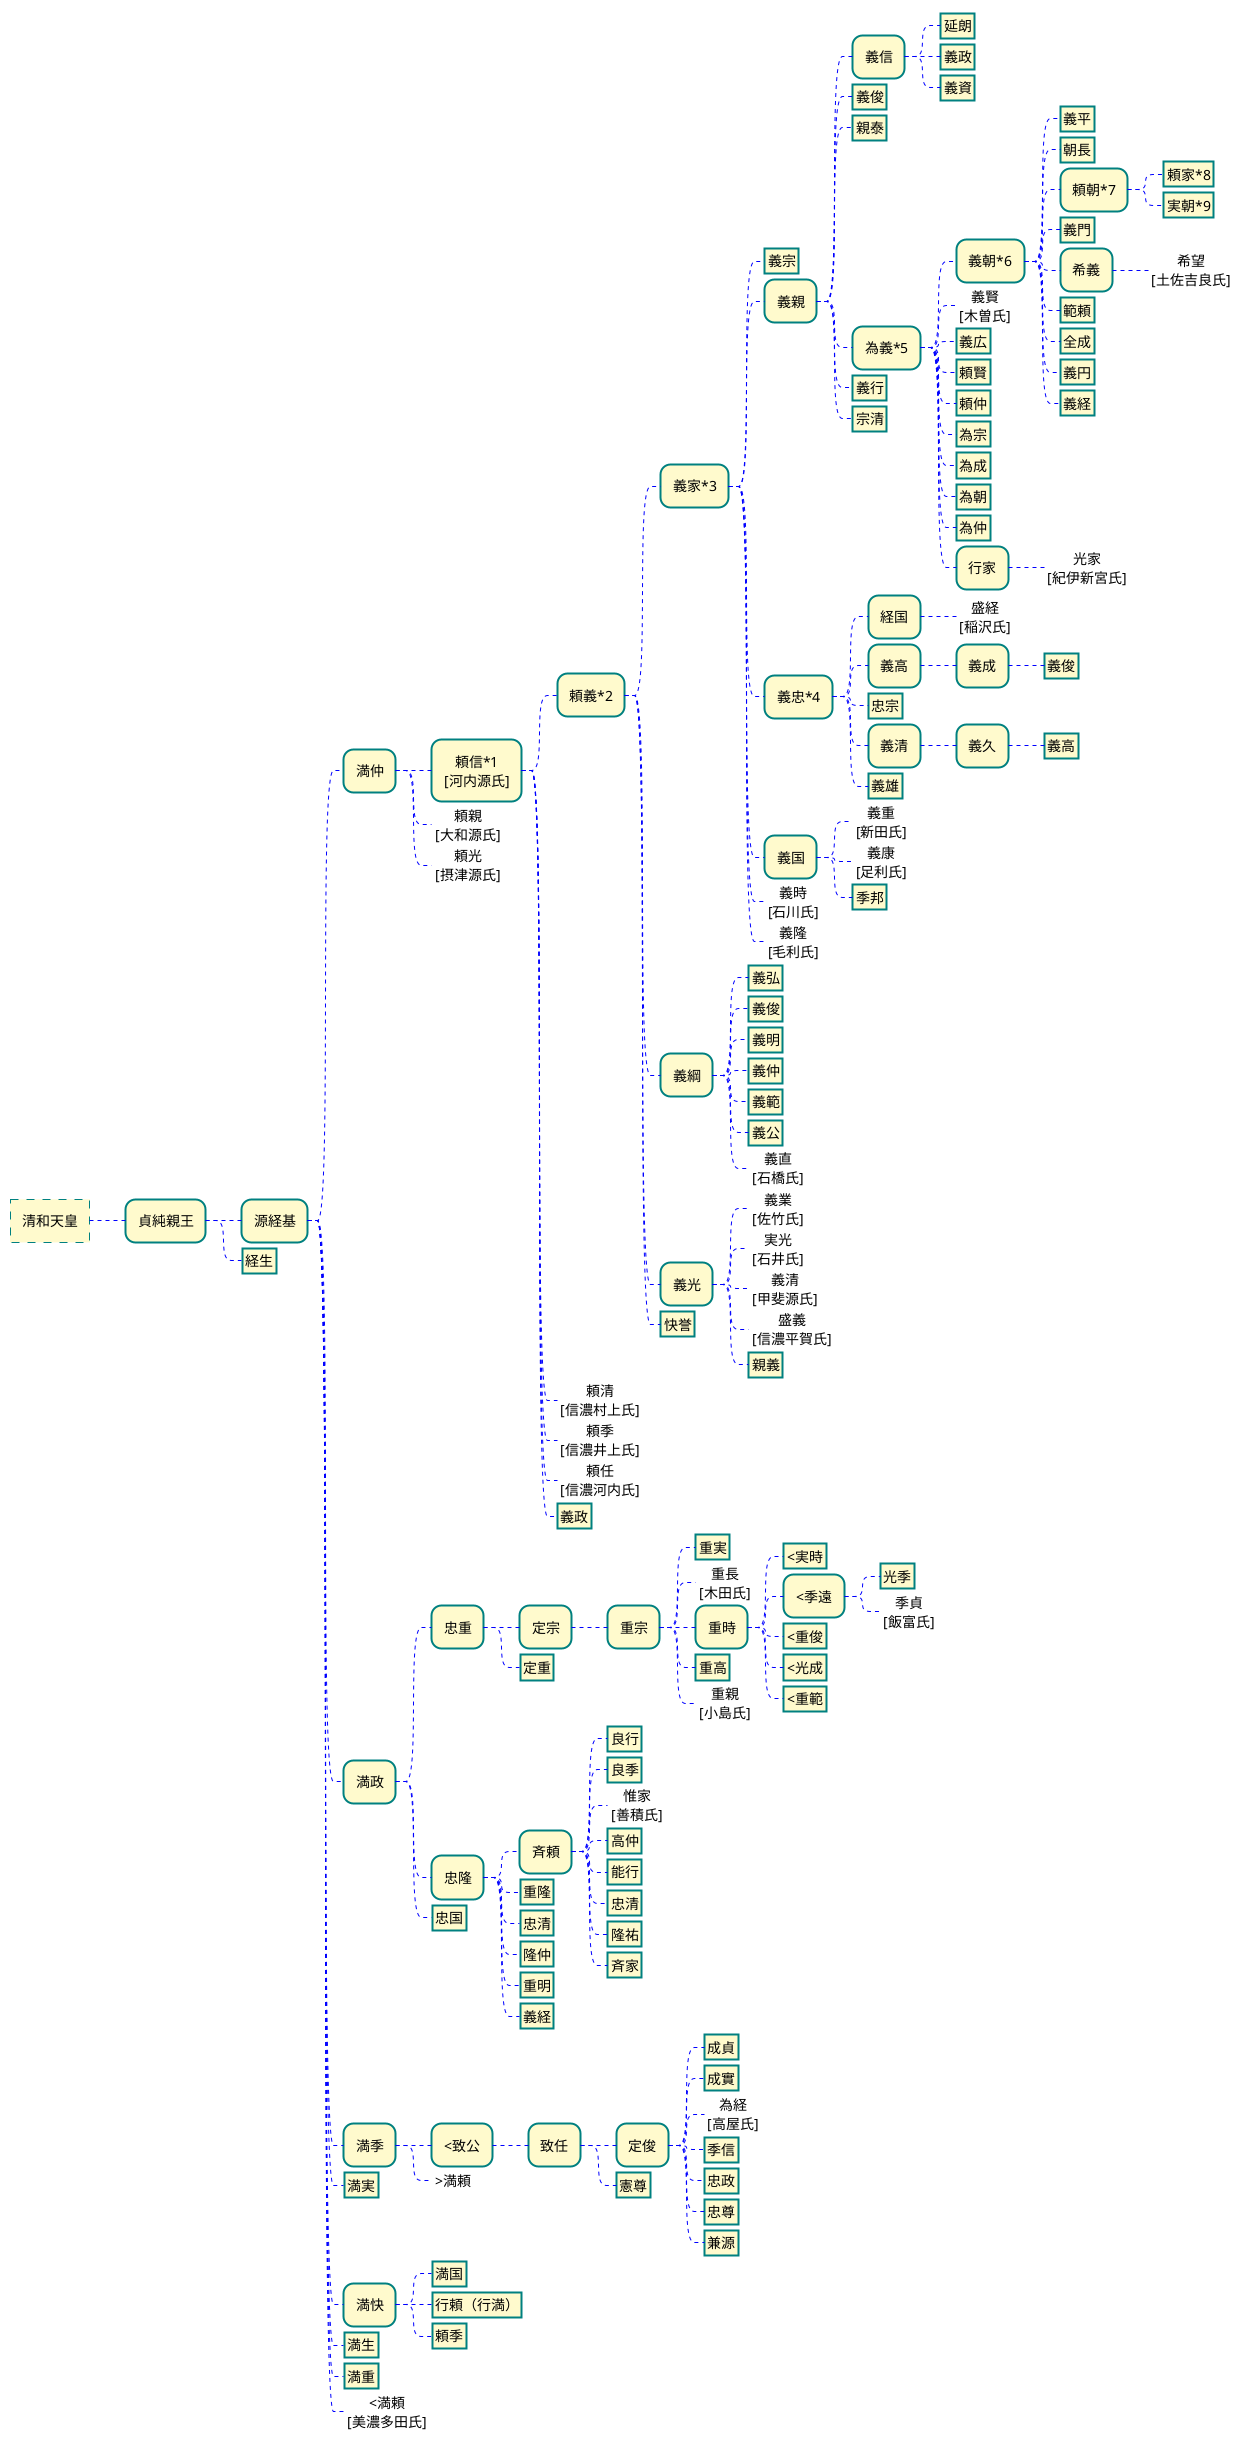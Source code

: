@startmindmap
<style>
node {
    Padding 12
    Margin 3
    HorizontalAlignment center
    LineColor Teal
    LineThickness 2.0
    BackgroundColor LemonChiffon
    RoundCorner 20
    MaximumWidth 100
}

rootNode {
    LineStyle 8.0;3.0
    LineColor Teal
    BackgroundColor LemonChiffon
    LineThickness 1.0
    RoundCorner 0
    Shadowing 0.0
}

leafNode {
    LineColor Teal
    RoundCorner 0
    Padding 3
}

arrow {
    LineStyle 4
    LineThickness 1
    LineColor blue
}
</style>

* 清和天皇
	* 貞純親王
		* 源経基
			* 満仲
				* 頼信*1\n[河内源氏]
					* 頼義*2
						* 義家*3
							* 義宗
							* 義親
								* 義信
									* 延朗
									* 義政
									* 義資
								* 義俊
								* 親泰
								* 為義*5
									* 義朝*6
										* 義平
										* 朝長
										* 頼朝*7
											* 頼家*8
											* 実朝*9
										* 義門
										* 希義
											*_ 希望\n[土佐吉良氏]
										* 範頼
										* 全成
										* 義円
										* 義経
									*_ 義賢\n[木曽氏]
									* 義広
									* 頼賢
									* 頼仲
									* 為宗
									* 為成
									* 為朝
									* 為仲
									* 行家
										*_ 光家\n[紀伊新宮氏]
								* 義行
								* 宗清
							* 義忠*4
								* 経国
									*_ 盛経\n[稲沢氏]
								* 義高
									* 義成
										* 義俊
								* 忠宗
								* 義清
									* 義久
										* 義高
								* 義雄
							* 義国
								*_ 義重\n[新田氏]
								*_ 義康\n[足利氏]
								* 季邦
							*_ 義時\n[石川氏]
							*_ 義隆\n[毛利氏]
						* 義綱
							* 義弘
							* 義俊
							* 義明
							* 義仲
							* 義範
							* 義公
							*_ 義直\n[石橋氏]
						* 義光
							*_ 義業\n[佐竹氏]
							*_ 実光\n[石井氏]
							*_ 義清\n[甲斐源氏]
							*_ 盛義\n[信濃平賀氏]
							* 親義
						* 快誉
					*_ 頼清\n[信濃村上氏]
					*_ 頼季\n[信濃井上氏]
					*_ 頼任\n[信濃河内氏]
					* 義政
				*_ 頼親\n[大和源氏]
				*_ 頼光\n[摂津源氏]
			* 満政
				* 忠重
					* 定宗
						* 重宗
							* 重実
							*_ 重長\n[木田氏]
							* 重時
								* <実時
								* <季遠
									* 光季
									*_ 季貞\n[飯富氏]
								* <重俊
								* <光成
								* <重範
							* 重高
							*_ 重親\n[小島氏]
					* 定重
				* 忠隆
					* 斉頼
						* 良行
						* 良季
						*_ 惟家\n[善積氏]
						* 高仲
						* 能行
						* 忠清
						* 隆祐
						* 斉家
					* 重隆
					* 忠清
					* 隆仲
					* 重明
					* 義経
				* 忠国
			* 満季
				* <致公
					* 致任
						* 定俊
							* 成貞
							* 成實
							*_ 為経\n[高屋氏]
							* 季信
							* 忠政
							* 忠尊
							* 兼源
						* 憲尊
				*_ >満頼
			* 満実
			* 満快
				* 満国
				* 行頼（行満）
				* 頼季
			* 満生
			* 満重
			*_ <満頼\n[美濃多田氏]
		* 経生
@endmindmap
